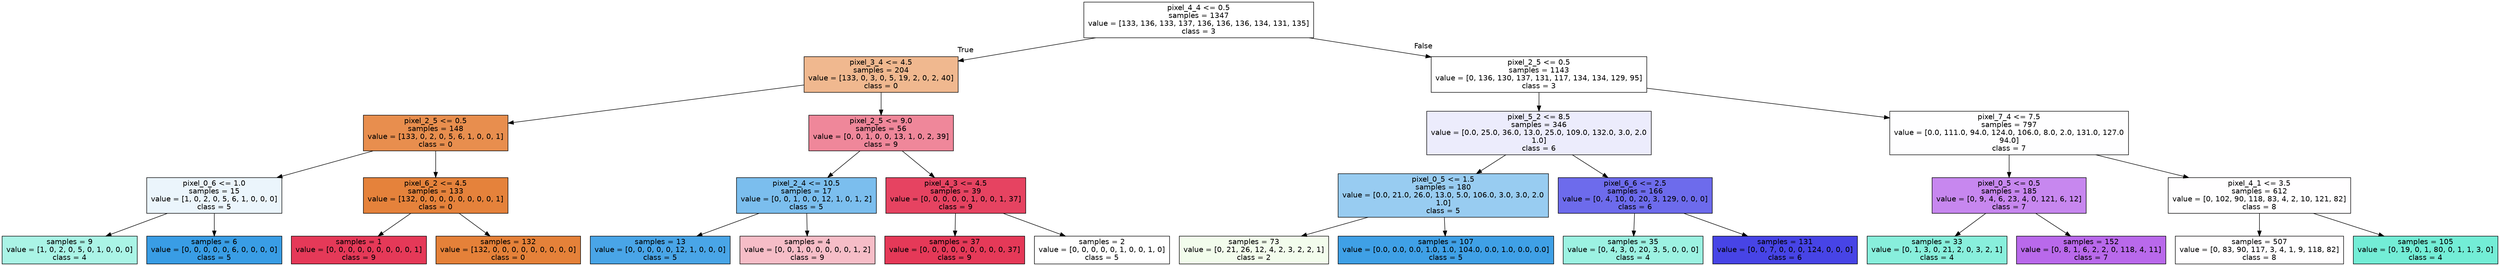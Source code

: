 digraph Tree {
node [shape=box, style="filled", color="black", fontname="helvetica"] ;
edge [fontname="helvetica"] ;
0 [label="pixel_4_4 <= 0.5\nsamples = 1347\nvalue = [133, 136, 133, 137, 136, 136, 136, 134, 131, 135]\nclass = 3", fillcolor="#ffffff"] ;
1 [label="pixel_3_4 <= 4.5\nsamples = 204\nvalue = [133, 0, 3, 0, 5, 19, 2, 0, 2, 40]\nclass = 0", fillcolor="#f0b88f"] ;
0 -> 1 [labeldistance=2.5, labelangle=45, headlabel="True"] ;
2 [label="pixel_2_5 <= 0.5\nsamples = 148\nvalue = [133, 0, 2, 0, 5, 6, 1, 0, 0, 1]\nclass = 0", fillcolor="#e88e4e"] ;
1 -> 2 ;
3 [label="pixel_0_6 <= 1.0\nsamples = 15\nvalue = [1, 0, 2, 0, 5, 6, 1, 0, 0, 0]\nclass = 5", fillcolor="#ebf5fc"] ;
2 -> 3 ;
4 [label="samples = 9\nvalue = [1, 0, 2, 0, 5, 0, 1, 0, 0, 0]\nclass = 4", fillcolor="#aaf4e6"] ;
3 -> 4 ;
5 [label="samples = 6\nvalue = [0, 0, 0, 0, 0, 6, 0, 0, 0, 0]\nclass = 5", fillcolor="#399de5"] ;
3 -> 5 ;
6 [label="pixel_6_2 <= 4.5\nsamples = 133\nvalue = [132, 0, 0, 0, 0, 0, 0, 0, 0, 1]\nclass = 0", fillcolor="#e5823b"] ;
2 -> 6 ;
7 [label="samples = 1\nvalue = [0, 0, 0, 0, 0, 0, 0, 0, 0, 1]\nclass = 9", fillcolor="#e53958"] ;
6 -> 7 ;
8 [label="samples = 132\nvalue = [132, 0, 0, 0, 0, 0, 0, 0, 0, 0]\nclass = 0", fillcolor="#e58139"] ;
6 -> 8 ;
9 [label="pixel_2_5 <= 9.0\nsamples = 56\nvalue = [0, 0, 1, 0, 0, 13, 1, 0, 2, 39]\nclass = 9", fillcolor="#ef879a"] ;
1 -> 9 ;
10 [label="pixel_2_4 <= 10.5\nsamples = 17\nvalue = [0, 0, 1, 0, 0, 12, 1, 0, 1, 2]\nclass = 5", fillcolor="#7bbeee"] ;
9 -> 10 ;
11 [label="samples = 13\nvalue = [0, 0, 0, 0, 0, 12, 1, 0, 0, 0]\nclass = 5", fillcolor="#49a5e7"] ;
10 -> 11 ;
12 [label="samples = 4\nvalue = [0, 0, 1, 0, 0, 0, 0, 0, 1, 2]\nclass = 9", fillcolor="#f6bdc7"] ;
10 -> 12 ;
13 [label="pixel_4_3 <= 4.5\nsamples = 39\nvalue = [0, 0, 0, 0, 0, 1, 0, 0, 1, 37]\nclass = 9", fillcolor="#e64361"] ;
9 -> 13 ;
14 [label="samples = 37\nvalue = [0, 0, 0, 0, 0, 0, 0, 0, 0, 37]\nclass = 9", fillcolor="#e53958"] ;
13 -> 14 ;
15 [label="samples = 2\nvalue = [0, 0, 0, 0, 0, 1, 0, 0, 1, 0]\nclass = 5", fillcolor="#ffffff"] ;
13 -> 15 ;
16 [label="pixel_2_5 <= 0.5\nsamples = 1143\nvalue = [0, 136, 130, 137, 131, 117, 134, 134, 129, 95]\nclass = 3", fillcolor="#ffffff"] ;
0 -> 16 [labeldistance=2.5, labelangle=-45, headlabel="False"] ;
17 [label="pixel_5_2 <= 8.5\nsamples = 346\nvalue = [0.0, 25.0, 36.0, 13.0, 25.0, 109.0, 132.0, 3.0, 2.0\n1.0]\nclass = 6", fillcolor="#ececfc"] ;
16 -> 17 ;
18 [label="pixel_0_5 <= 1.5\nsamples = 180\nvalue = [0.0, 21.0, 26.0, 13.0, 5.0, 106.0, 3.0, 3.0, 2.0\n1.0]\nclass = 5", fillcolor="#98ccf1"] ;
17 -> 18 ;
19 [label="samples = 73\nvalue = [0, 21, 26, 12, 4, 2, 3, 2, 2, 1]\nclass = 2", fillcolor="#f2fcec"] ;
18 -> 19 ;
20 [label="samples = 107\nvalue = [0.0, 0.0, 0.0, 1.0, 1.0, 104.0, 0.0, 1.0, 0.0, 0.0]\nclass = 5", fillcolor="#3fa0e6"] ;
18 -> 20 ;
21 [label="pixel_6_6 <= 2.5\nsamples = 166\nvalue = [0, 4, 10, 0, 20, 3, 129, 0, 0, 0]\nclass = 6", fillcolor="#6d6bec"] ;
17 -> 21 ;
22 [label="samples = 35\nvalue = [0, 4, 3, 0, 20, 3, 5, 0, 0, 0]\nclass = 4", fillcolor="#9cf2e2"] ;
21 -> 22 ;
23 [label="samples = 131\nvalue = [0, 0, 7, 0, 0, 0, 124, 0, 0, 0]\nclass = 6", fillcolor="#4744e6"] ;
21 -> 23 ;
24 [label="pixel_7_4 <= 7.5\nsamples = 797\nvalue = [0.0, 111.0, 94.0, 124.0, 106.0, 8.0, 2.0, 131.0, 127.0\n94.0]\nclass = 7", fillcolor="#fefeff"] ;
16 -> 24 ;
25 [label="pixel_0_5 <= 0.5\nsamples = 185\nvalue = [0, 9, 4, 6, 23, 4, 0, 121, 6, 12]\nclass = 7", fillcolor="#c787ef"] ;
24 -> 25 ;
26 [label="samples = 33\nvalue = [0, 1, 3, 0, 21, 2, 0, 3, 2, 1]\nclass = 4", fillcolor="#88efdc"] ;
25 -> 26 ;
27 [label="samples = 152\nvalue = [0, 8, 1, 6, 2, 2, 0, 118, 4, 11]\nclass = 7", fillcolor="#b969eb"] ;
25 -> 27 ;
28 [label="pixel_4_1 <= 3.5\nsamples = 612\nvalue = [0, 102, 90, 118, 83, 4, 2, 10, 121, 82]\nclass = 8", fillcolor="#fffeff"] ;
24 -> 28 ;
29 [label="samples = 507\nvalue = [0, 83, 90, 117, 3, 4, 1, 9, 118, 82]\nclass = 8", fillcolor="#fffeff"] ;
28 -> 29 ;
30 [label="samples = 105\nvalue = [0, 19, 0, 1, 80, 0, 1, 1, 3, 0]\nclass = 4", fillcolor="#73edd6"] ;
28 -> 30 ;
}